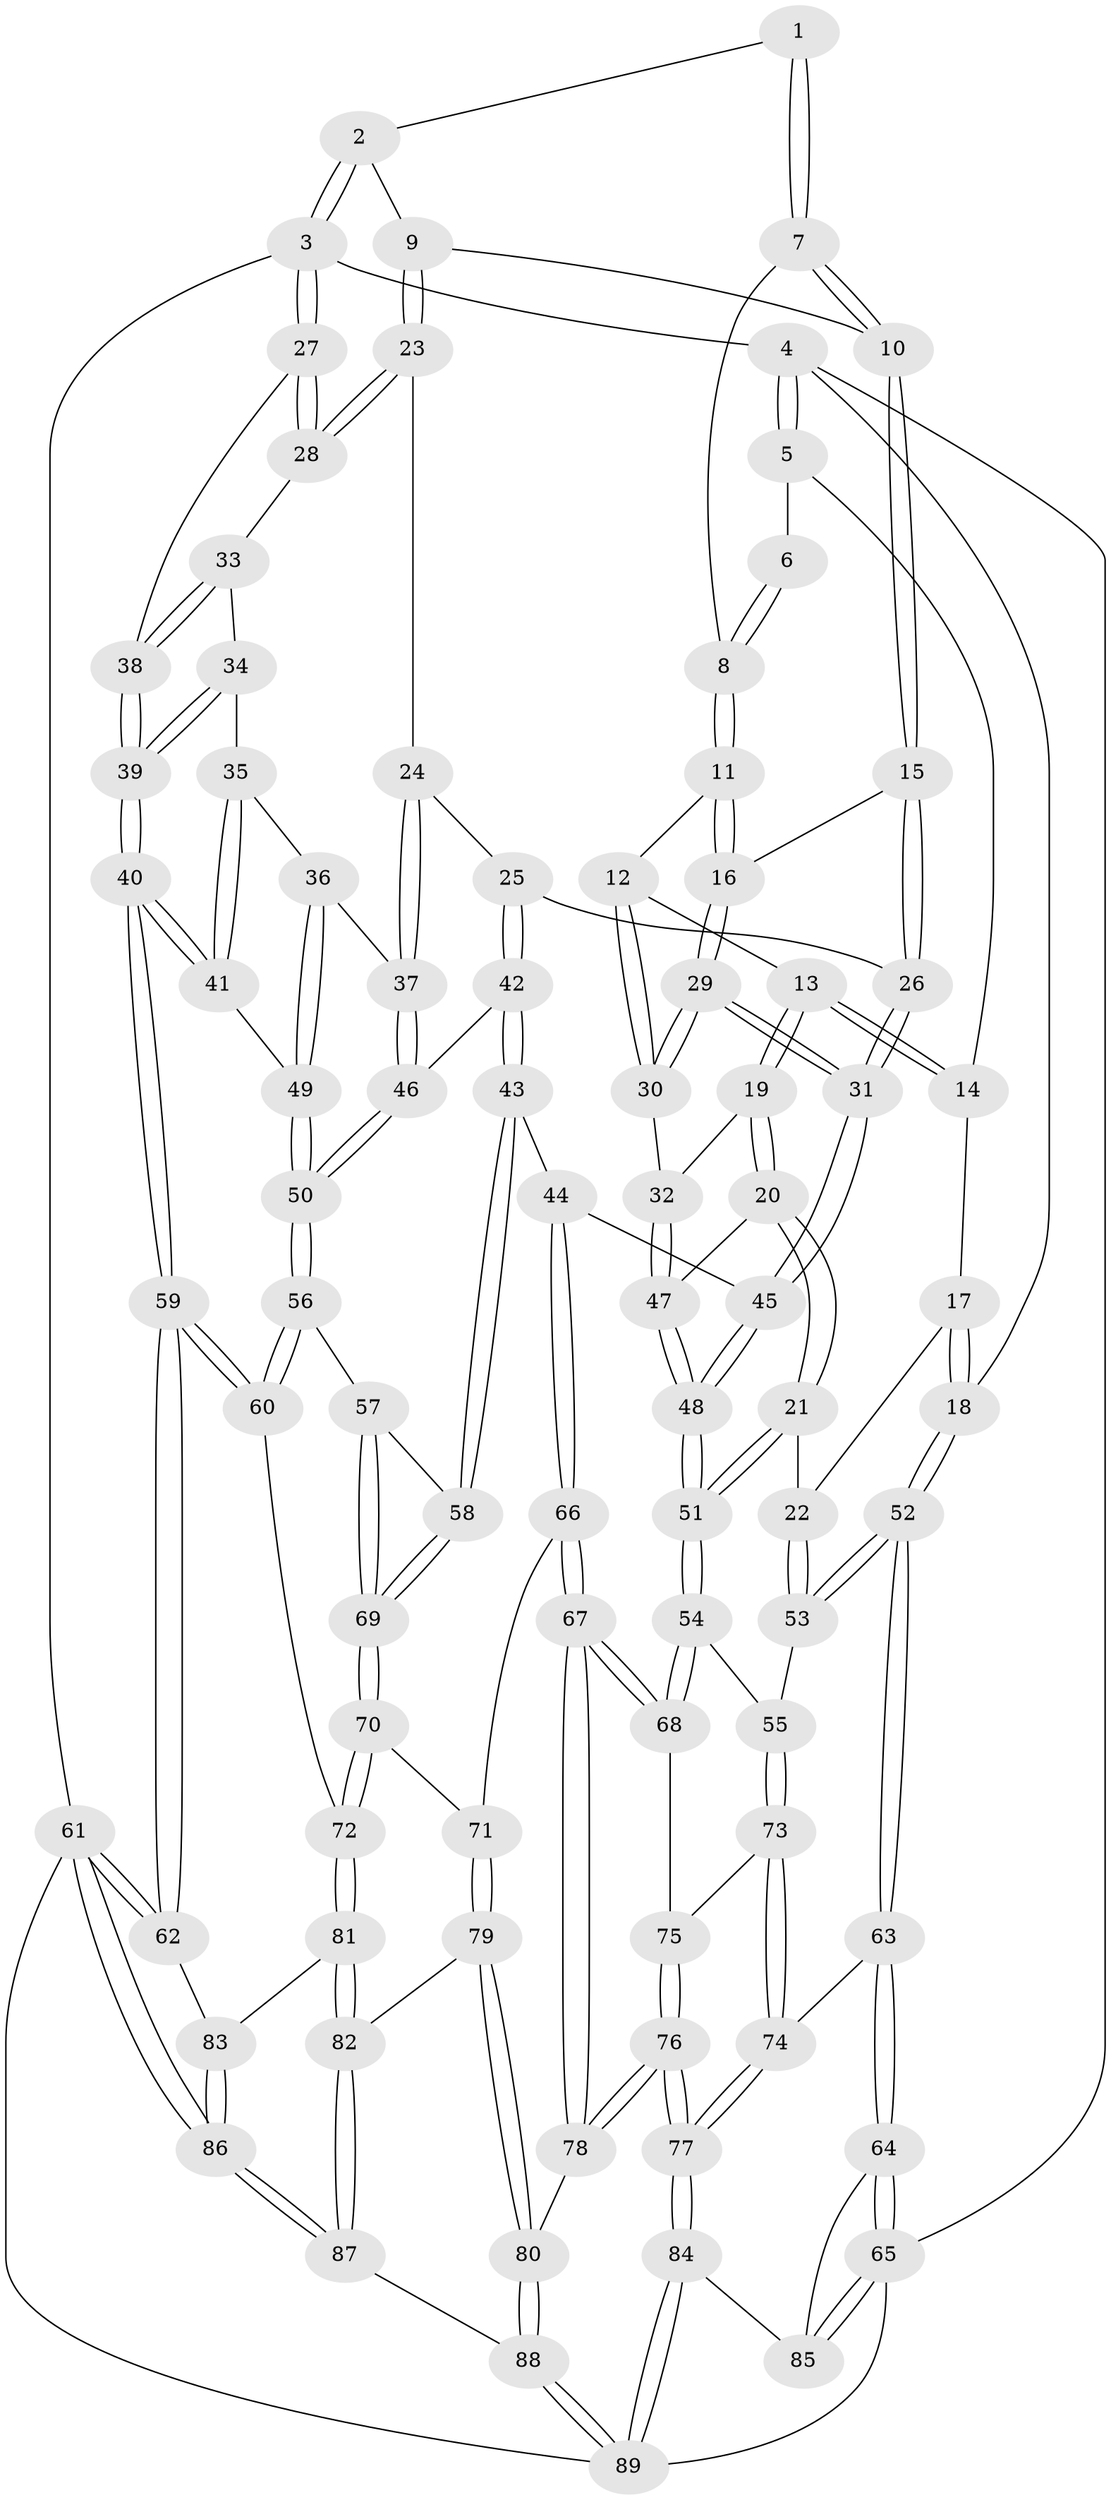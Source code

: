 // coarse degree distribution, {4: 0.3225806451612903, 3: 0.6451612903225806, 2: 0.03225806451612903}
// Generated by graph-tools (version 1.1) at 2025/38/03/04/25 23:38:27]
// undirected, 89 vertices, 219 edges
graph export_dot {
  node [color=gray90,style=filled];
  1 [pos="+0.6562247817207809+0"];
  2 [pos="+0.8715963396410542+0"];
  3 [pos="+1+0"];
  4 [pos="+0+0"];
  5 [pos="+0.23891669519349842+0"];
  6 [pos="+0.4242826829792077+0"];
  7 [pos="+0.6257683062619595+0.06747616901138621"];
  8 [pos="+0.5240005603337955+0.05741441922537578"];
  9 [pos="+0.8066105978373695+0.09918972918106665"];
  10 [pos="+0.6916703685598122+0.1172592308566824"];
  11 [pos="+0.4811567530702491+0.14432144499372399"];
  12 [pos="+0.4375884202386583+0.1592763211175433"];
  13 [pos="+0.3659962563381956+0.15899777995503286"];
  14 [pos="+0.3130339346844544+0.11022618194149064"];
  15 [pos="+0.6275601433611131+0.19412100317172"];
  16 [pos="+0.5615244784541962+0.19866212928090124"];
  17 [pos="+0.20601100069043257+0.17916805218425702"];
  18 [pos="+0+0.04386365547514496"];
  19 [pos="+0.3562361491424891+0.2162717522735757"];
  20 [pos="+0.2486259027781669+0.3079763287878092"];
  21 [pos="+0.21105649380180774+0.323064276377567"];
  22 [pos="+0.1979515575020702+0.32187300109921974"];
  23 [pos="+0.8332705173891883+0.13992955887282352"];
  24 [pos="+0.7750855197533596+0.2239288726813984"];
  25 [pos="+0.6797950097475657+0.2939305502675018"];
  26 [pos="+0.6626004333534893+0.28905314977534"];
  27 [pos="+1+0"];
  28 [pos="+0.8403204550793784+0.1449457597694476"];
  29 [pos="+0.5299871675672705+0.3166289545840018"];
  30 [pos="+0.47456205812938457+0.2770251142983515"];
  31 [pos="+0.5491554616089036+0.3774322867277663"];
  32 [pos="+0.38678480409307425+0.3103271949803695"];
  33 [pos="+0.8580988877763361+0.16746862096801365"];
  34 [pos="+0.8719091261723507+0.20212024894329703"];
  35 [pos="+0.8690934118525858+0.26516334872614244"];
  36 [pos="+0.7977909623798513+0.34018413808344083"];
  37 [pos="+0.7728814546942023+0.34957327499376817"];
  38 [pos="+1+0.19816183738738577"];
  39 [pos="+1+0.4075614195844616"];
  40 [pos="+1+0.4091592641864452"];
  41 [pos="+0.9123829330862863+0.36517470083301007"];
  42 [pos="+0.7377177520304931+0.3628246897541357"];
  43 [pos="+0.6555060587390047+0.46698626332098586"];
  44 [pos="+0.6341018302015158+0.4623869536665996"];
  45 [pos="+0.5426043511604018+0.4048750499339519"];
  46 [pos="+0.7590398244458196+0.36228085872265986"];
  47 [pos="+0.384276913847803+0.3412697633174652"];
  48 [pos="+0.41498771730316214+0.46607738543327476"];
  49 [pos="+0.8909547260695926+0.3808908869109498"];
  50 [pos="+0.835619105036547+0.4630097838784219"];
  51 [pos="+0.40010985093332757+0.4858786413734739"];
  52 [pos="+0+0.43552219509259293"];
  53 [pos="+0.0531228425705377+0.4064829928207889"];
  54 [pos="+0.39706354630363905+0.4940326489124914"];
  55 [pos="+0.2674901679421262+0.49094096608764476"];
  56 [pos="+0.8350987337186168+0.49178318444886154"];
  57 [pos="+0.8205881004386889+0.49471514017984164"];
  58 [pos="+0.6709999826289706+0.4825903744167104"];
  59 [pos="+1+0.5728022224999263"];
  60 [pos="+0.8638585357168633+0.5194734658840485"];
  61 [pos="+1+1"];
  62 [pos="+1+0.7010293019422003"];
  63 [pos="+0+0.5805545845613185"];
  64 [pos="+0+0.7616793919321573"];
  65 [pos="+0+1"];
  66 [pos="+0.5363641130387199+0.6542664372964342"];
  67 [pos="+0.47045478978196864+0.6601195109796019"];
  68 [pos="+0.4047158396888063+0.5742038583928831"];
  69 [pos="+0.6976563861390243+0.6381354995709042"];
  70 [pos="+0.6964303679749381+0.6557576978902674"];
  71 [pos="+0.641150459605309+0.6760232476171574"];
  72 [pos="+0.799662770562696+0.7007260886331317"];
  73 [pos="+0.16363359443755776+0.6312014926600363"];
  74 [pos="+0.026868455238758256+0.6285225516758852"];
  75 [pos="+0.2521179795293599+0.6550256056023922"];
  76 [pos="+0.28414884967687176+0.8520259174080262"];
  77 [pos="+0.24835904163623865+0.8902804728705777"];
  78 [pos="+0.44065541774423955+0.790541138903758"];
  79 [pos="+0.6378623826260684+0.7884380016226481"];
  80 [pos="+0.5010199395892626+0.8554681046317504"];
  81 [pos="+0.836143653947379+0.7451884897476457"];
  82 [pos="+0.6994986952582319+0.8564291488595356"];
  83 [pos="+0.8563744345446216+0.7537194090723623"];
  84 [pos="+0.23041563998247902+0.9408687531369769"];
  85 [pos="+0.19458305842979812+0.929990772727471"];
  86 [pos="+0.8456342306430905+1"];
  87 [pos="+0.6503927282526858+1"];
  88 [pos="+0.608842006881135+1"];
  89 [pos="+0.267042109815211+1"];
  1 -- 2;
  1 -- 7;
  1 -- 7;
  2 -- 3;
  2 -- 3;
  2 -- 9;
  3 -- 4;
  3 -- 27;
  3 -- 27;
  3 -- 61;
  4 -- 5;
  4 -- 5;
  4 -- 18;
  4 -- 65;
  5 -- 6;
  5 -- 14;
  6 -- 8;
  6 -- 8;
  7 -- 8;
  7 -- 10;
  7 -- 10;
  8 -- 11;
  8 -- 11;
  9 -- 10;
  9 -- 23;
  9 -- 23;
  10 -- 15;
  10 -- 15;
  11 -- 12;
  11 -- 16;
  11 -- 16;
  12 -- 13;
  12 -- 30;
  12 -- 30;
  13 -- 14;
  13 -- 14;
  13 -- 19;
  13 -- 19;
  14 -- 17;
  15 -- 16;
  15 -- 26;
  15 -- 26;
  16 -- 29;
  16 -- 29;
  17 -- 18;
  17 -- 18;
  17 -- 22;
  18 -- 52;
  18 -- 52;
  19 -- 20;
  19 -- 20;
  19 -- 32;
  20 -- 21;
  20 -- 21;
  20 -- 47;
  21 -- 22;
  21 -- 51;
  21 -- 51;
  22 -- 53;
  22 -- 53;
  23 -- 24;
  23 -- 28;
  23 -- 28;
  24 -- 25;
  24 -- 37;
  24 -- 37;
  25 -- 26;
  25 -- 42;
  25 -- 42;
  26 -- 31;
  26 -- 31;
  27 -- 28;
  27 -- 28;
  27 -- 38;
  28 -- 33;
  29 -- 30;
  29 -- 30;
  29 -- 31;
  29 -- 31;
  30 -- 32;
  31 -- 45;
  31 -- 45;
  32 -- 47;
  32 -- 47;
  33 -- 34;
  33 -- 38;
  33 -- 38;
  34 -- 35;
  34 -- 39;
  34 -- 39;
  35 -- 36;
  35 -- 41;
  35 -- 41;
  36 -- 37;
  36 -- 49;
  36 -- 49;
  37 -- 46;
  37 -- 46;
  38 -- 39;
  38 -- 39;
  39 -- 40;
  39 -- 40;
  40 -- 41;
  40 -- 41;
  40 -- 59;
  40 -- 59;
  41 -- 49;
  42 -- 43;
  42 -- 43;
  42 -- 46;
  43 -- 44;
  43 -- 58;
  43 -- 58;
  44 -- 45;
  44 -- 66;
  44 -- 66;
  45 -- 48;
  45 -- 48;
  46 -- 50;
  46 -- 50;
  47 -- 48;
  47 -- 48;
  48 -- 51;
  48 -- 51;
  49 -- 50;
  49 -- 50;
  50 -- 56;
  50 -- 56;
  51 -- 54;
  51 -- 54;
  52 -- 53;
  52 -- 53;
  52 -- 63;
  52 -- 63;
  53 -- 55;
  54 -- 55;
  54 -- 68;
  54 -- 68;
  55 -- 73;
  55 -- 73;
  56 -- 57;
  56 -- 60;
  56 -- 60;
  57 -- 58;
  57 -- 69;
  57 -- 69;
  58 -- 69;
  58 -- 69;
  59 -- 60;
  59 -- 60;
  59 -- 62;
  59 -- 62;
  60 -- 72;
  61 -- 62;
  61 -- 62;
  61 -- 86;
  61 -- 86;
  61 -- 89;
  62 -- 83;
  63 -- 64;
  63 -- 64;
  63 -- 74;
  64 -- 65;
  64 -- 65;
  64 -- 85;
  65 -- 85;
  65 -- 85;
  65 -- 89;
  66 -- 67;
  66 -- 67;
  66 -- 71;
  67 -- 68;
  67 -- 68;
  67 -- 78;
  67 -- 78;
  68 -- 75;
  69 -- 70;
  69 -- 70;
  70 -- 71;
  70 -- 72;
  70 -- 72;
  71 -- 79;
  71 -- 79;
  72 -- 81;
  72 -- 81;
  73 -- 74;
  73 -- 74;
  73 -- 75;
  74 -- 77;
  74 -- 77;
  75 -- 76;
  75 -- 76;
  76 -- 77;
  76 -- 77;
  76 -- 78;
  76 -- 78;
  77 -- 84;
  77 -- 84;
  78 -- 80;
  79 -- 80;
  79 -- 80;
  79 -- 82;
  80 -- 88;
  80 -- 88;
  81 -- 82;
  81 -- 82;
  81 -- 83;
  82 -- 87;
  82 -- 87;
  83 -- 86;
  83 -- 86;
  84 -- 85;
  84 -- 89;
  84 -- 89;
  86 -- 87;
  86 -- 87;
  87 -- 88;
  88 -- 89;
  88 -- 89;
}
